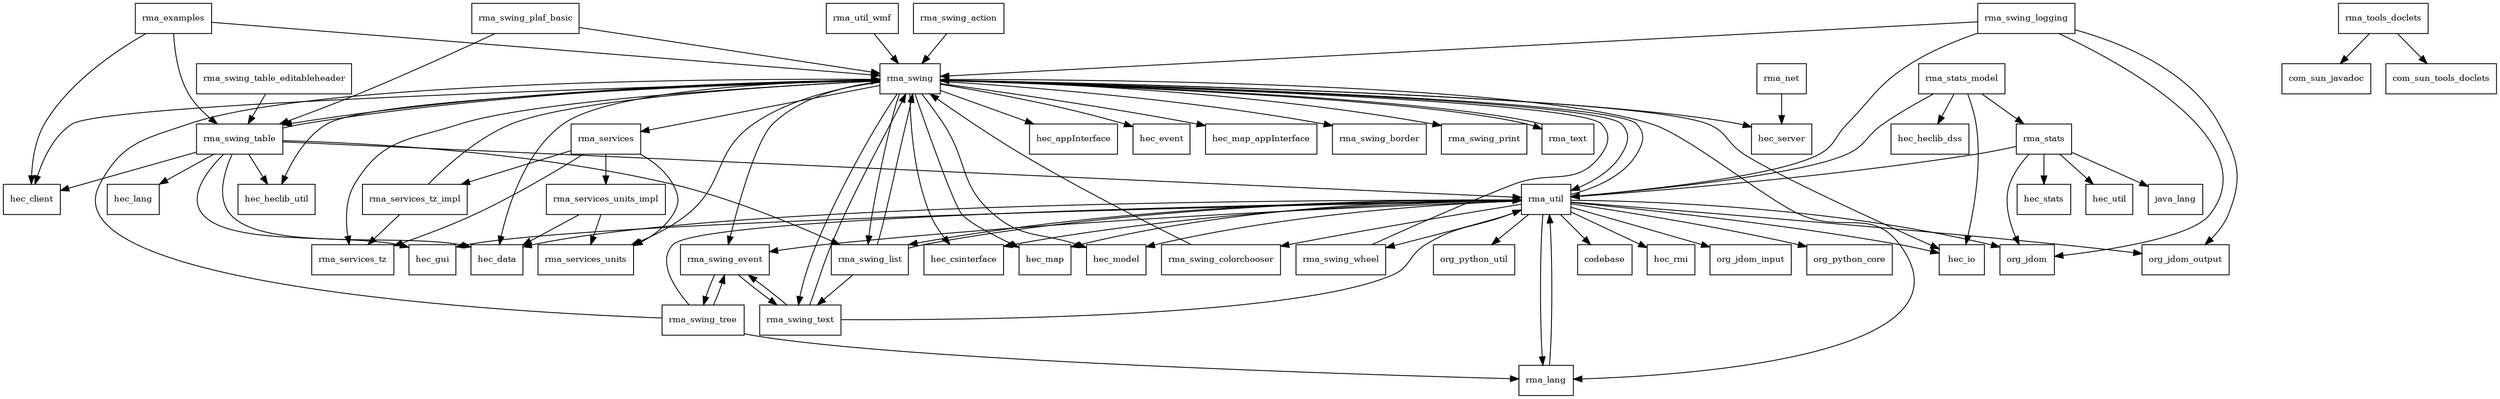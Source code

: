 digraph rma_package_dependencies {
  node [shape = box, fontsize=10.0];
  rma_examples -> hec_client;
  rma_examples -> rma_swing;
  rma_examples -> rma_swing_table;
  rma_lang -> rma_util;
  rma_net -> hec_server;
  rma_services -> rma_services_tz;
  rma_services -> rma_services_tz_impl;
  rma_services -> rma_services_units;
  rma_services -> rma_services_units_impl;
  rma_services_tz_impl -> rma_services_tz;
  rma_services_tz_impl -> rma_swing;
  rma_services_units_impl -> hec_data;
  rma_services_units_impl -> rma_services_units;
  rma_stats -> hec_stats;
  rma_stats -> hec_util;
  rma_stats -> java_lang;
  rma_stats -> org_jdom;
  rma_stats -> rma_util;
  rma_stats_model -> hec_heclib_dss;
  rma_stats_model -> hec_io;
  rma_stats_model -> rma_stats;
  rma_stats_model -> rma_util;
  rma_swing -> hec_appInterface;
  rma_swing -> hec_client;
  rma_swing -> hec_csinterface;
  rma_swing -> hec_data;
  rma_swing -> hec_event;
  rma_swing -> hec_heclib_util;
  rma_swing -> hec_io;
  rma_swing -> hec_map;
  rma_swing -> hec_map_appInterface;
  rma_swing -> hec_model;
  rma_swing -> hec_server;
  rma_swing -> rma_lang;
  rma_swing -> rma_services;
  rma_swing -> rma_services_tz;
  rma_swing -> rma_services_units;
  rma_swing -> rma_swing_border;
  rma_swing -> rma_swing_event;
  rma_swing -> rma_swing_list;
  rma_swing -> rma_swing_print;
  rma_swing -> rma_swing_table;
  rma_swing -> rma_swing_text;
  rma_swing -> rma_text;
  rma_swing -> rma_util;
  rma_swing_action -> rma_swing;
  rma_swing_colorchooser -> rma_swing;
  rma_swing_event -> rma_swing_text;
  rma_swing_event -> rma_swing_tree;
  rma_swing_list -> rma_swing;
  rma_swing_list -> rma_swing_text;
  rma_swing_list -> rma_util;
  rma_swing_logging -> org_jdom;
  rma_swing_logging -> org_jdom_output;
  rma_swing_logging -> rma_swing;
  rma_swing_logging -> rma_util;
  rma_swing_plaf_basic -> rma_swing;
  rma_swing_plaf_basic -> rma_swing_table;
  rma_swing_table -> hec_client;
  rma_swing_table -> hec_data;
  rma_swing_table -> hec_gui;
  rma_swing_table -> hec_heclib_util;
  rma_swing_table -> hec_lang;
  rma_swing_table -> rma_swing;
  rma_swing_table -> rma_swing_list;
  rma_swing_table -> rma_util;
  rma_swing_table_editableheader -> rma_swing_table;
  rma_swing_text -> rma_swing;
  rma_swing_text -> rma_swing_event;
  rma_swing_text -> rma_util;
  rma_swing_tree -> rma_lang;
  rma_swing_tree -> rma_swing;
  rma_swing_tree -> rma_swing_event;
  rma_swing_tree -> rma_util;
  rma_swing_wheel -> rma_swing;
  rma_text -> rma_swing;
  rma_tools_doclets -> com_sun_javadoc;
  rma_tools_doclets -> com_sun_tools_doclets;
  rma_util -> codebase;
  rma_util -> hec_csinterface;
  rma_util -> hec_data;
  rma_util -> hec_gui;
  rma_util -> hec_io;
  rma_util -> hec_map;
  rma_util -> hec_model;
  rma_util -> hec_rmi;
  rma_util -> org_jdom;
  rma_util -> org_jdom_input;
  rma_util -> org_jdom_output;
  rma_util -> org_python_core;
  rma_util -> org_python_util;
  rma_util -> rma_lang;
  rma_util -> rma_swing;
  rma_util -> rma_swing_colorchooser;
  rma_util -> rma_swing_event;
  rma_util -> rma_swing_list;
  rma_util -> rma_swing_wheel;
  rma_util_wmf -> rma_swing;
}
